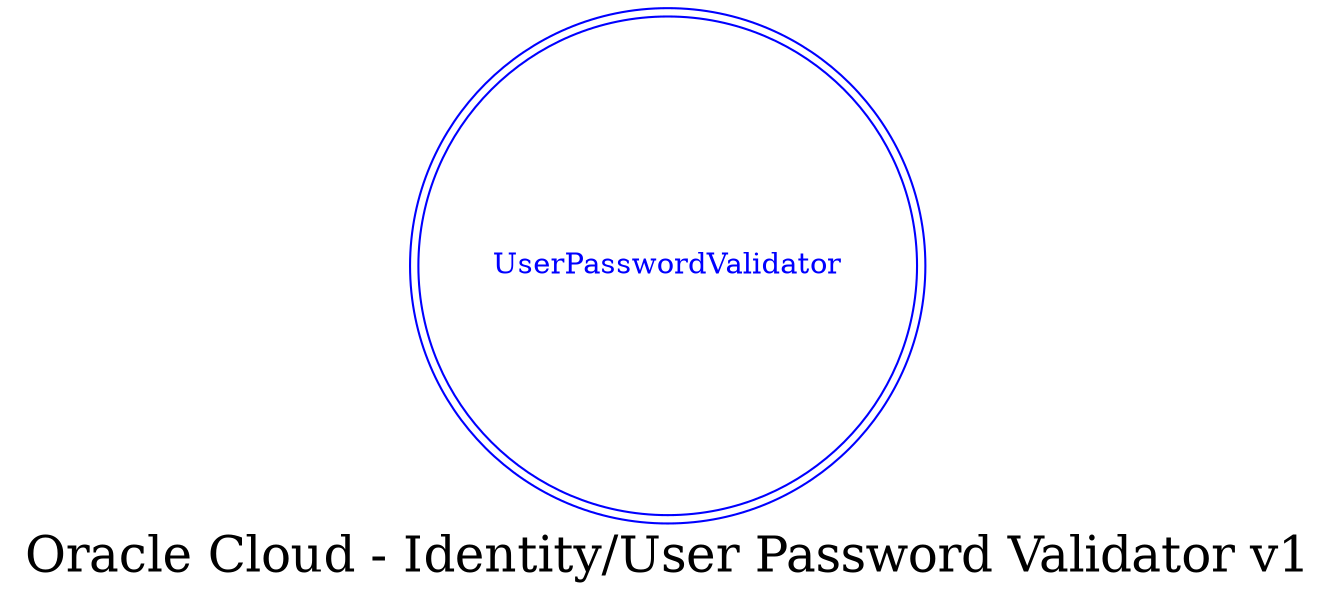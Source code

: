 digraph LexiconGraph {
graph[label="Oracle Cloud - Identity/User Password Validator v1", fontsize=24]
splines=true
"UserPasswordValidator" [color=blue, fontcolor=blue, shape=doublecircle]
}
